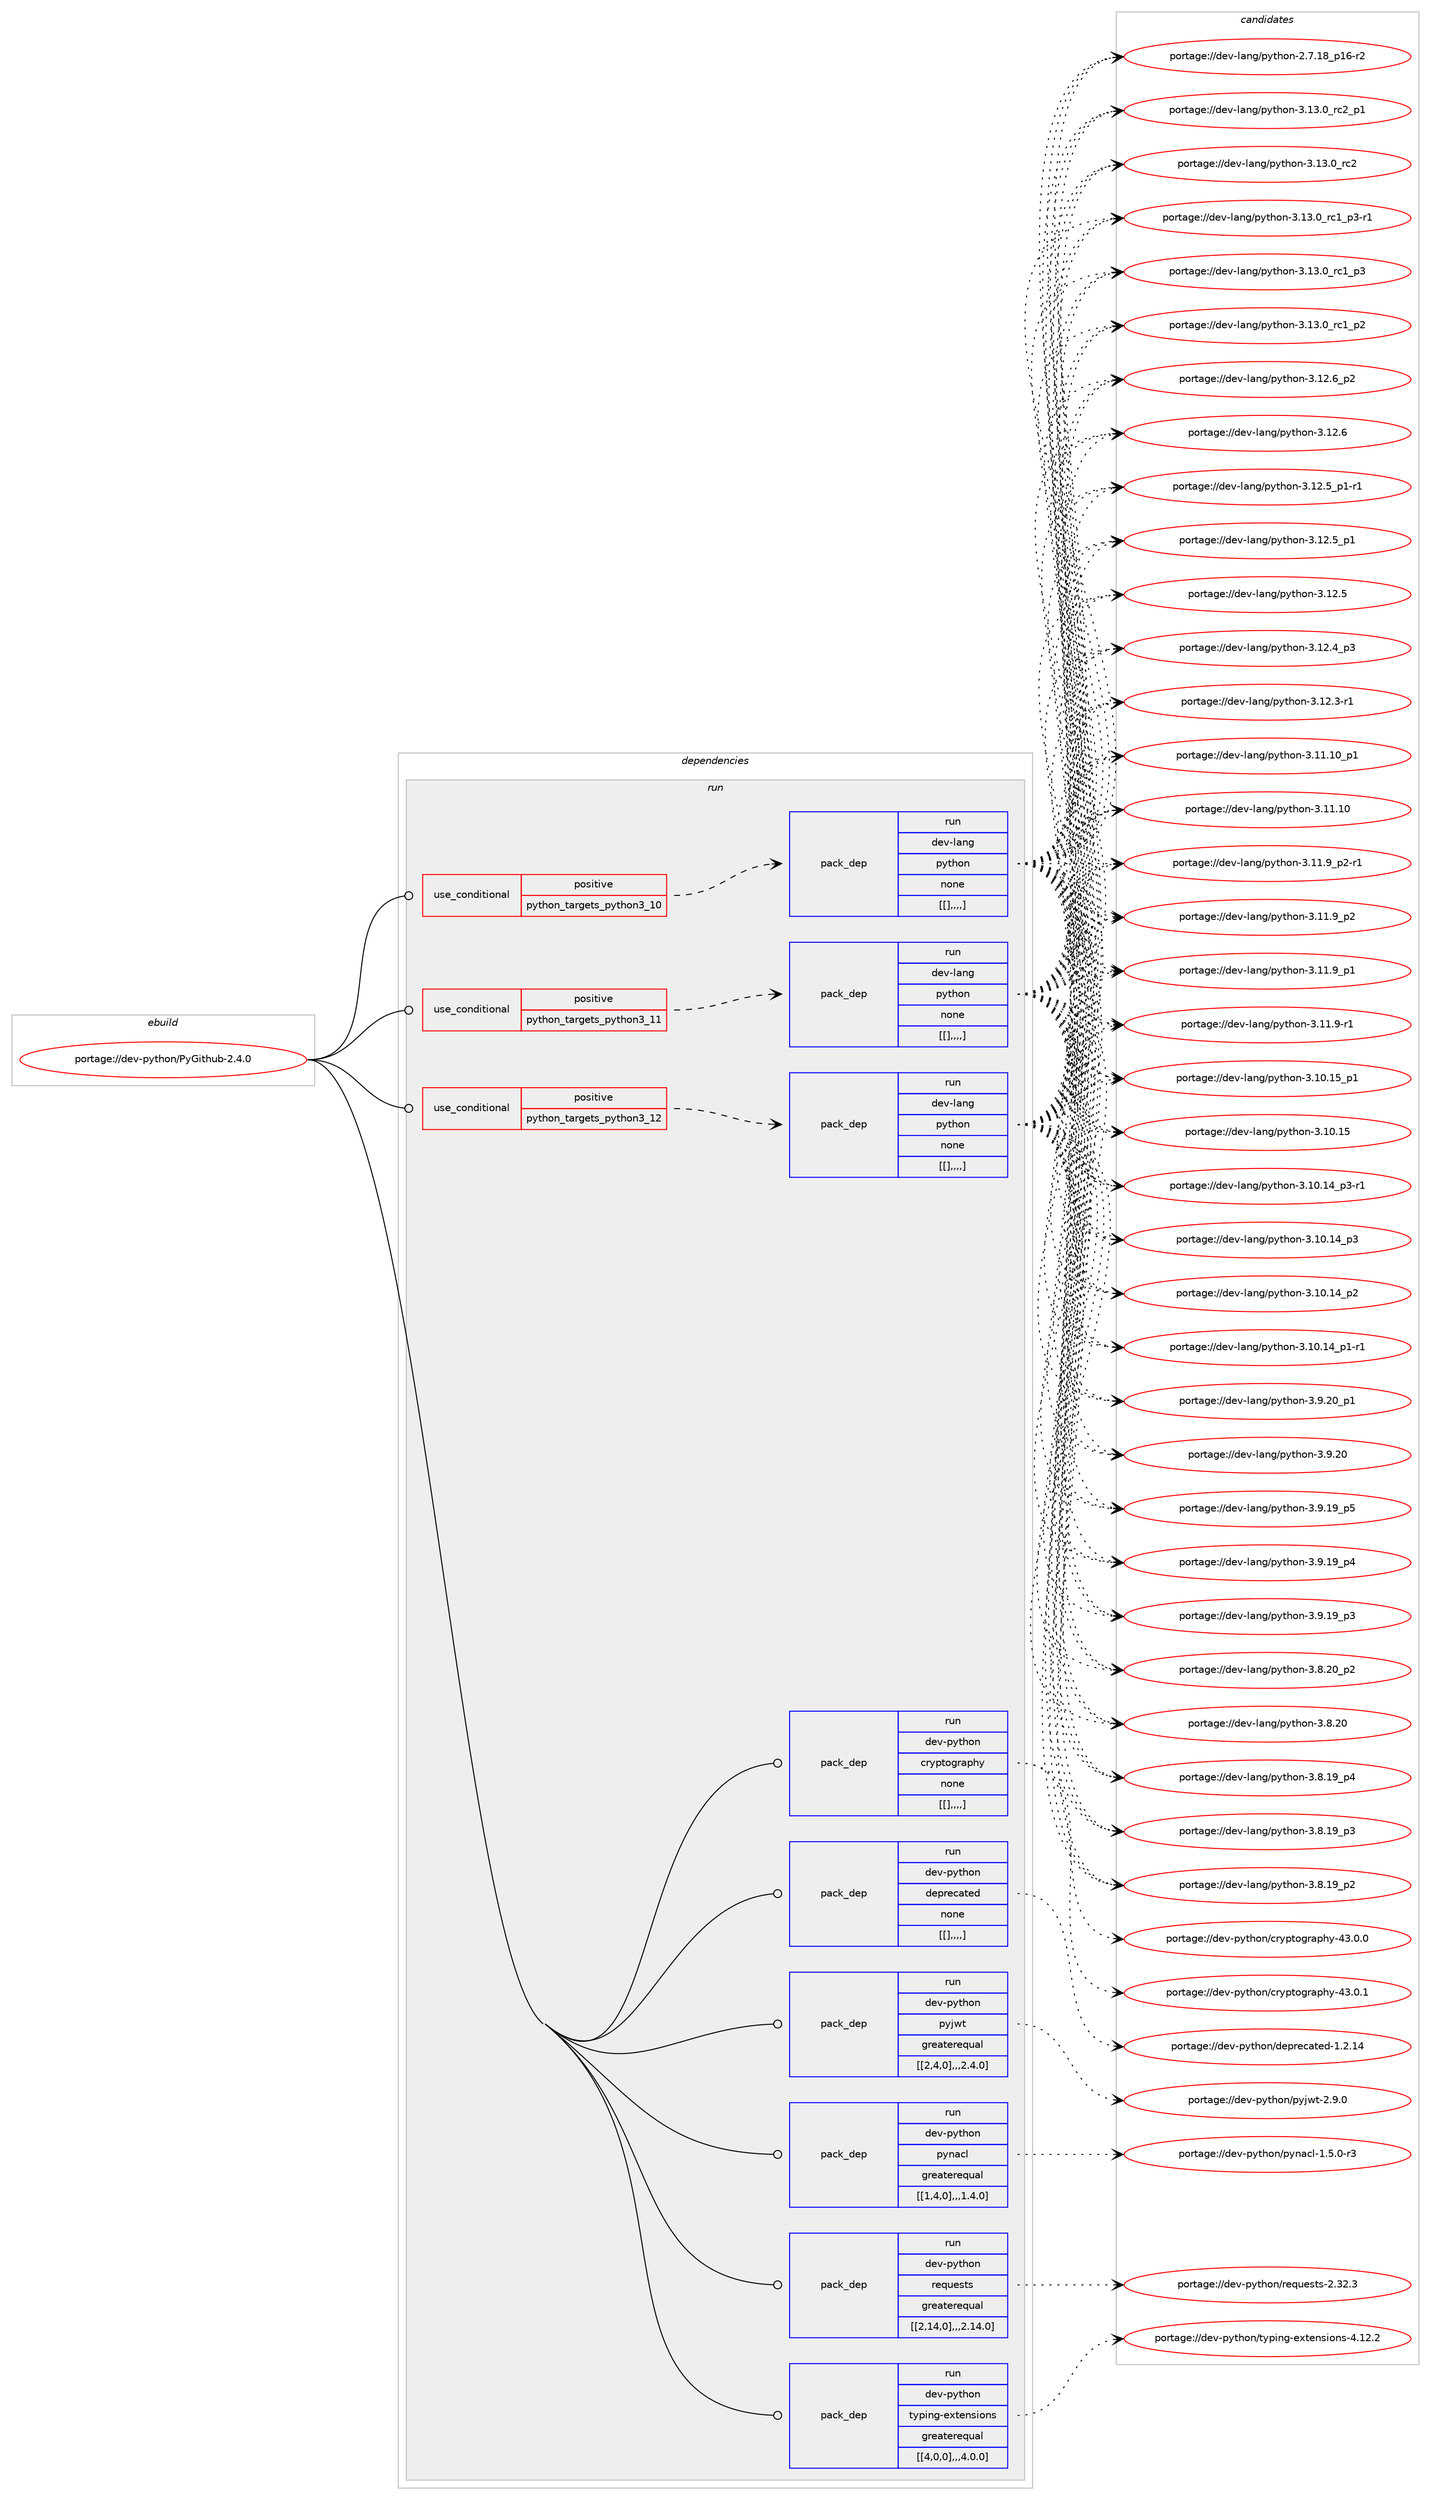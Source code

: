 digraph prolog {

# *************
# Graph options
# *************

newrank=true;
concentrate=true;
compound=true;
graph [rankdir=LR,fontname=Helvetica,fontsize=10,ranksep=1.5];#, ranksep=2.5, nodesep=0.2];
edge  [arrowhead=vee];
node  [fontname=Helvetica,fontsize=10];

# **********
# The ebuild
# **********

subgraph cluster_leftcol {
color=gray;
label=<<i>ebuild</i>>;
id [label="portage://dev-python/PyGithub-2.4.0", color=red, width=4, href="../dev-python/PyGithub-2.4.0.svg"];
}

# ****************
# The dependencies
# ****************

subgraph cluster_midcol {
color=gray;
label=<<i>dependencies</i>>;
subgraph cluster_compile {
fillcolor="#eeeeee";
style=filled;
label=<<i>compile</i>>;
}
subgraph cluster_compileandrun {
fillcolor="#eeeeee";
style=filled;
label=<<i>compile and run</i>>;
}
subgraph cluster_run {
fillcolor="#eeeeee";
style=filled;
label=<<i>run</i>>;
subgraph cond31543 {
dependency142430 [label=<<TABLE BORDER="0" CELLBORDER="1" CELLSPACING="0" CELLPADDING="4"><TR><TD ROWSPAN="3" CELLPADDING="10">use_conditional</TD></TR><TR><TD>positive</TD></TR><TR><TD>python_targets_python3_10</TD></TR></TABLE>>, shape=none, color=red];
subgraph pack109679 {
dependency142431 [label=<<TABLE BORDER="0" CELLBORDER="1" CELLSPACING="0" CELLPADDING="4" WIDTH="220"><TR><TD ROWSPAN="6" CELLPADDING="30">pack_dep</TD></TR><TR><TD WIDTH="110">run</TD></TR><TR><TD>dev-lang</TD></TR><TR><TD>python</TD></TR><TR><TD>none</TD></TR><TR><TD>[[],,,,]</TD></TR></TABLE>>, shape=none, color=blue];
}
dependency142430:e -> dependency142431:w [weight=20,style="dashed",arrowhead="vee"];
}
id:e -> dependency142430:w [weight=20,style="solid",arrowhead="odot"];
subgraph cond31544 {
dependency142432 [label=<<TABLE BORDER="0" CELLBORDER="1" CELLSPACING="0" CELLPADDING="4"><TR><TD ROWSPAN="3" CELLPADDING="10">use_conditional</TD></TR><TR><TD>positive</TD></TR><TR><TD>python_targets_python3_11</TD></TR></TABLE>>, shape=none, color=red];
subgraph pack109680 {
dependency142433 [label=<<TABLE BORDER="0" CELLBORDER="1" CELLSPACING="0" CELLPADDING="4" WIDTH="220"><TR><TD ROWSPAN="6" CELLPADDING="30">pack_dep</TD></TR><TR><TD WIDTH="110">run</TD></TR><TR><TD>dev-lang</TD></TR><TR><TD>python</TD></TR><TR><TD>none</TD></TR><TR><TD>[[],,,,]</TD></TR></TABLE>>, shape=none, color=blue];
}
dependency142432:e -> dependency142433:w [weight=20,style="dashed",arrowhead="vee"];
}
id:e -> dependency142432:w [weight=20,style="solid",arrowhead="odot"];
subgraph cond31545 {
dependency142434 [label=<<TABLE BORDER="0" CELLBORDER="1" CELLSPACING="0" CELLPADDING="4"><TR><TD ROWSPAN="3" CELLPADDING="10">use_conditional</TD></TR><TR><TD>positive</TD></TR><TR><TD>python_targets_python3_12</TD></TR></TABLE>>, shape=none, color=red];
subgraph pack109681 {
dependency142435 [label=<<TABLE BORDER="0" CELLBORDER="1" CELLSPACING="0" CELLPADDING="4" WIDTH="220"><TR><TD ROWSPAN="6" CELLPADDING="30">pack_dep</TD></TR><TR><TD WIDTH="110">run</TD></TR><TR><TD>dev-lang</TD></TR><TR><TD>python</TD></TR><TR><TD>none</TD></TR><TR><TD>[[],,,,]</TD></TR></TABLE>>, shape=none, color=blue];
}
dependency142434:e -> dependency142435:w [weight=20,style="dashed",arrowhead="vee"];
}
id:e -> dependency142434:w [weight=20,style="solid",arrowhead="odot"];
subgraph pack109682 {
dependency142436 [label=<<TABLE BORDER="0" CELLBORDER="1" CELLSPACING="0" CELLPADDING="4" WIDTH="220"><TR><TD ROWSPAN="6" CELLPADDING="30">pack_dep</TD></TR><TR><TD WIDTH="110">run</TD></TR><TR><TD>dev-python</TD></TR><TR><TD>cryptography</TD></TR><TR><TD>none</TD></TR><TR><TD>[[],,,,]</TD></TR></TABLE>>, shape=none, color=blue];
}
id:e -> dependency142436:w [weight=20,style="solid",arrowhead="odot"];
subgraph pack109683 {
dependency142437 [label=<<TABLE BORDER="0" CELLBORDER="1" CELLSPACING="0" CELLPADDING="4" WIDTH="220"><TR><TD ROWSPAN="6" CELLPADDING="30">pack_dep</TD></TR><TR><TD WIDTH="110">run</TD></TR><TR><TD>dev-python</TD></TR><TR><TD>deprecated</TD></TR><TR><TD>none</TD></TR><TR><TD>[[],,,,]</TD></TR></TABLE>>, shape=none, color=blue];
}
id:e -> dependency142437:w [weight=20,style="solid",arrowhead="odot"];
subgraph pack109684 {
dependency142438 [label=<<TABLE BORDER="0" CELLBORDER="1" CELLSPACING="0" CELLPADDING="4" WIDTH="220"><TR><TD ROWSPAN="6" CELLPADDING="30">pack_dep</TD></TR><TR><TD WIDTH="110">run</TD></TR><TR><TD>dev-python</TD></TR><TR><TD>pyjwt</TD></TR><TR><TD>greaterequal</TD></TR><TR><TD>[[2,4,0],,,2.4.0]</TD></TR></TABLE>>, shape=none, color=blue];
}
id:e -> dependency142438:w [weight=20,style="solid",arrowhead="odot"];
subgraph pack109685 {
dependency142439 [label=<<TABLE BORDER="0" CELLBORDER="1" CELLSPACING="0" CELLPADDING="4" WIDTH="220"><TR><TD ROWSPAN="6" CELLPADDING="30">pack_dep</TD></TR><TR><TD WIDTH="110">run</TD></TR><TR><TD>dev-python</TD></TR><TR><TD>pynacl</TD></TR><TR><TD>greaterequal</TD></TR><TR><TD>[[1,4,0],,,1.4.0]</TD></TR></TABLE>>, shape=none, color=blue];
}
id:e -> dependency142439:w [weight=20,style="solid",arrowhead="odot"];
subgraph pack109686 {
dependency142440 [label=<<TABLE BORDER="0" CELLBORDER="1" CELLSPACING="0" CELLPADDING="4" WIDTH="220"><TR><TD ROWSPAN="6" CELLPADDING="30">pack_dep</TD></TR><TR><TD WIDTH="110">run</TD></TR><TR><TD>dev-python</TD></TR><TR><TD>requests</TD></TR><TR><TD>greaterequal</TD></TR><TR><TD>[[2,14,0],,,2.14.0]</TD></TR></TABLE>>, shape=none, color=blue];
}
id:e -> dependency142440:w [weight=20,style="solid",arrowhead="odot"];
subgraph pack109687 {
dependency142441 [label=<<TABLE BORDER="0" CELLBORDER="1" CELLSPACING="0" CELLPADDING="4" WIDTH="220"><TR><TD ROWSPAN="6" CELLPADDING="30">pack_dep</TD></TR><TR><TD WIDTH="110">run</TD></TR><TR><TD>dev-python</TD></TR><TR><TD>typing-extensions</TD></TR><TR><TD>greaterequal</TD></TR><TR><TD>[[4,0,0],,,4.0.0]</TD></TR></TABLE>>, shape=none, color=blue];
}
id:e -> dependency142441:w [weight=20,style="solid",arrowhead="odot"];
}
}

# **************
# The candidates
# **************

subgraph cluster_choices {
rank=same;
color=gray;
label=<<i>candidates</i>>;

subgraph choice109679 {
color=black;
nodesep=1;
choice100101118451089711010347112121116104111110455146495146489511499509511249 [label="portage://dev-lang/python-3.13.0_rc2_p1", color=red, width=4,href="../dev-lang/python-3.13.0_rc2_p1.svg"];
choice10010111845108971101034711212111610411111045514649514648951149950 [label="portage://dev-lang/python-3.13.0_rc2", color=red, width=4,href="../dev-lang/python-3.13.0_rc2.svg"];
choice1001011184510897110103471121211161041111104551464951464895114994995112514511449 [label="portage://dev-lang/python-3.13.0_rc1_p3-r1", color=red, width=4,href="../dev-lang/python-3.13.0_rc1_p3-r1.svg"];
choice100101118451089711010347112121116104111110455146495146489511499499511251 [label="portage://dev-lang/python-3.13.0_rc1_p3", color=red, width=4,href="../dev-lang/python-3.13.0_rc1_p3.svg"];
choice100101118451089711010347112121116104111110455146495146489511499499511250 [label="portage://dev-lang/python-3.13.0_rc1_p2", color=red, width=4,href="../dev-lang/python-3.13.0_rc1_p2.svg"];
choice100101118451089711010347112121116104111110455146495046549511250 [label="portage://dev-lang/python-3.12.6_p2", color=red, width=4,href="../dev-lang/python-3.12.6_p2.svg"];
choice10010111845108971101034711212111610411111045514649504654 [label="portage://dev-lang/python-3.12.6", color=red, width=4,href="../dev-lang/python-3.12.6.svg"];
choice1001011184510897110103471121211161041111104551464950465395112494511449 [label="portage://dev-lang/python-3.12.5_p1-r1", color=red, width=4,href="../dev-lang/python-3.12.5_p1-r1.svg"];
choice100101118451089711010347112121116104111110455146495046539511249 [label="portage://dev-lang/python-3.12.5_p1", color=red, width=4,href="../dev-lang/python-3.12.5_p1.svg"];
choice10010111845108971101034711212111610411111045514649504653 [label="portage://dev-lang/python-3.12.5", color=red, width=4,href="../dev-lang/python-3.12.5.svg"];
choice100101118451089711010347112121116104111110455146495046529511251 [label="portage://dev-lang/python-3.12.4_p3", color=red, width=4,href="../dev-lang/python-3.12.4_p3.svg"];
choice100101118451089711010347112121116104111110455146495046514511449 [label="portage://dev-lang/python-3.12.3-r1", color=red, width=4,href="../dev-lang/python-3.12.3-r1.svg"];
choice10010111845108971101034711212111610411111045514649494649489511249 [label="portage://dev-lang/python-3.11.10_p1", color=red, width=4,href="../dev-lang/python-3.11.10_p1.svg"];
choice1001011184510897110103471121211161041111104551464949464948 [label="portage://dev-lang/python-3.11.10", color=red, width=4,href="../dev-lang/python-3.11.10.svg"];
choice1001011184510897110103471121211161041111104551464949465795112504511449 [label="portage://dev-lang/python-3.11.9_p2-r1", color=red, width=4,href="../dev-lang/python-3.11.9_p2-r1.svg"];
choice100101118451089711010347112121116104111110455146494946579511250 [label="portage://dev-lang/python-3.11.9_p2", color=red, width=4,href="../dev-lang/python-3.11.9_p2.svg"];
choice100101118451089711010347112121116104111110455146494946579511249 [label="portage://dev-lang/python-3.11.9_p1", color=red, width=4,href="../dev-lang/python-3.11.9_p1.svg"];
choice100101118451089711010347112121116104111110455146494946574511449 [label="portage://dev-lang/python-3.11.9-r1", color=red, width=4,href="../dev-lang/python-3.11.9-r1.svg"];
choice10010111845108971101034711212111610411111045514649484649539511249 [label="portage://dev-lang/python-3.10.15_p1", color=red, width=4,href="../dev-lang/python-3.10.15_p1.svg"];
choice1001011184510897110103471121211161041111104551464948464953 [label="portage://dev-lang/python-3.10.15", color=red, width=4,href="../dev-lang/python-3.10.15.svg"];
choice100101118451089711010347112121116104111110455146494846495295112514511449 [label="portage://dev-lang/python-3.10.14_p3-r1", color=red, width=4,href="../dev-lang/python-3.10.14_p3-r1.svg"];
choice10010111845108971101034711212111610411111045514649484649529511251 [label="portage://dev-lang/python-3.10.14_p3", color=red, width=4,href="../dev-lang/python-3.10.14_p3.svg"];
choice10010111845108971101034711212111610411111045514649484649529511250 [label="portage://dev-lang/python-3.10.14_p2", color=red, width=4,href="../dev-lang/python-3.10.14_p2.svg"];
choice100101118451089711010347112121116104111110455146494846495295112494511449 [label="portage://dev-lang/python-3.10.14_p1-r1", color=red, width=4,href="../dev-lang/python-3.10.14_p1-r1.svg"];
choice100101118451089711010347112121116104111110455146574650489511249 [label="portage://dev-lang/python-3.9.20_p1", color=red, width=4,href="../dev-lang/python-3.9.20_p1.svg"];
choice10010111845108971101034711212111610411111045514657465048 [label="portage://dev-lang/python-3.9.20", color=red, width=4,href="../dev-lang/python-3.9.20.svg"];
choice100101118451089711010347112121116104111110455146574649579511253 [label="portage://dev-lang/python-3.9.19_p5", color=red, width=4,href="../dev-lang/python-3.9.19_p5.svg"];
choice100101118451089711010347112121116104111110455146574649579511252 [label="portage://dev-lang/python-3.9.19_p4", color=red, width=4,href="../dev-lang/python-3.9.19_p4.svg"];
choice100101118451089711010347112121116104111110455146574649579511251 [label="portage://dev-lang/python-3.9.19_p3", color=red, width=4,href="../dev-lang/python-3.9.19_p3.svg"];
choice100101118451089711010347112121116104111110455146564650489511250 [label="portage://dev-lang/python-3.8.20_p2", color=red, width=4,href="../dev-lang/python-3.8.20_p2.svg"];
choice10010111845108971101034711212111610411111045514656465048 [label="portage://dev-lang/python-3.8.20", color=red, width=4,href="../dev-lang/python-3.8.20.svg"];
choice100101118451089711010347112121116104111110455146564649579511252 [label="portage://dev-lang/python-3.8.19_p4", color=red, width=4,href="../dev-lang/python-3.8.19_p4.svg"];
choice100101118451089711010347112121116104111110455146564649579511251 [label="portage://dev-lang/python-3.8.19_p3", color=red, width=4,href="../dev-lang/python-3.8.19_p3.svg"];
choice100101118451089711010347112121116104111110455146564649579511250 [label="portage://dev-lang/python-3.8.19_p2", color=red, width=4,href="../dev-lang/python-3.8.19_p2.svg"];
choice100101118451089711010347112121116104111110455046554649569511249544511450 [label="portage://dev-lang/python-2.7.18_p16-r2", color=red, width=4,href="../dev-lang/python-2.7.18_p16-r2.svg"];
dependency142431:e -> choice100101118451089711010347112121116104111110455146495146489511499509511249:w [style=dotted,weight="100"];
dependency142431:e -> choice10010111845108971101034711212111610411111045514649514648951149950:w [style=dotted,weight="100"];
dependency142431:e -> choice1001011184510897110103471121211161041111104551464951464895114994995112514511449:w [style=dotted,weight="100"];
dependency142431:e -> choice100101118451089711010347112121116104111110455146495146489511499499511251:w [style=dotted,weight="100"];
dependency142431:e -> choice100101118451089711010347112121116104111110455146495146489511499499511250:w [style=dotted,weight="100"];
dependency142431:e -> choice100101118451089711010347112121116104111110455146495046549511250:w [style=dotted,weight="100"];
dependency142431:e -> choice10010111845108971101034711212111610411111045514649504654:w [style=dotted,weight="100"];
dependency142431:e -> choice1001011184510897110103471121211161041111104551464950465395112494511449:w [style=dotted,weight="100"];
dependency142431:e -> choice100101118451089711010347112121116104111110455146495046539511249:w [style=dotted,weight="100"];
dependency142431:e -> choice10010111845108971101034711212111610411111045514649504653:w [style=dotted,weight="100"];
dependency142431:e -> choice100101118451089711010347112121116104111110455146495046529511251:w [style=dotted,weight="100"];
dependency142431:e -> choice100101118451089711010347112121116104111110455146495046514511449:w [style=dotted,weight="100"];
dependency142431:e -> choice10010111845108971101034711212111610411111045514649494649489511249:w [style=dotted,weight="100"];
dependency142431:e -> choice1001011184510897110103471121211161041111104551464949464948:w [style=dotted,weight="100"];
dependency142431:e -> choice1001011184510897110103471121211161041111104551464949465795112504511449:w [style=dotted,weight="100"];
dependency142431:e -> choice100101118451089711010347112121116104111110455146494946579511250:w [style=dotted,weight="100"];
dependency142431:e -> choice100101118451089711010347112121116104111110455146494946579511249:w [style=dotted,weight="100"];
dependency142431:e -> choice100101118451089711010347112121116104111110455146494946574511449:w [style=dotted,weight="100"];
dependency142431:e -> choice10010111845108971101034711212111610411111045514649484649539511249:w [style=dotted,weight="100"];
dependency142431:e -> choice1001011184510897110103471121211161041111104551464948464953:w [style=dotted,weight="100"];
dependency142431:e -> choice100101118451089711010347112121116104111110455146494846495295112514511449:w [style=dotted,weight="100"];
dependency142431:e -> choice10010111845108971101034711212111610411111045514649484649529511251:w [style=dotted,weight="100"];
dependency142431:e -> choice10010111845108971101034711212111610411111045514649484649529511250:w [style=dotted,weight="100"];
dependency142431:e -> choice100101118451089711010347112121116104111110455146494846495295112494511449:w [style=dotted,weight="100"];
dependency142431:e -> choice100101118451089711010347112121116104111110455146574650489511249:w [style=dotted,weight="100"];
dependency142431:e -> choice10010111845108971101034711212111610411111045514657465048:w [style=dotted,weight="100"];
dependency142431:e -> choice100101118451089711010347112121116104111110455146574649579511253:w [style=dotted,weight="100"];
dependency142431:e -> choice100101118451089711010347112121116104111110455146574649579511252:w [style=dotted,weight="100"];
dependency142431:e -> choice100101118451089711010347112121116104111110455146574649579511251:w [style=dotted,weight="100"];
dependency142431:e -> choice100101118451089711010347112121116104111110455146564650489511250:w [style=dotted,weight="100"];
dependency142431:e -> choice10010111845108971101034711212111610411111045514656465048:w [style=dotted,weight="100"];
dependency142431:e -> choice100101118451089711010347112121116104111110455146564649579511252:w [style=dotted,weight="100"];
dependency142431:e -> choice100101118451089711010347112121116104111110455146564649579511251:w [style=dotted,weight="100"];
dependency142431:e -> choice100101118451089711010347112121116104111110455146564649579511250:w [style=dotted,weight="100"];
dependency142431:e -> choice100101118451089711010347112121116104111110455046554649569511249544511450:w [style=dotted,weight="100"];
}
subgraph choice109680 {
color=black;
nodesep=1;
choice100101118451089711010347112121116104111110455146495146489511499509511249 [label="portage://dev-lang/python-3.13.0_rc2_p1", color=red, width=4,href="../dev-lang/python-3.13.0_rc2_p1.svg"];
choice10010111845108971101034711212111610411111045514649514648951149950 [label="portage://dev-lang/python-3.13.0_rc2", color=red, width=4,href="../dev-lang/python-3.13.0_rc2.svg"];
choice1001011184510897110103471121211161041111104551464951464895114994995112514511449 [label="portage://dev-lang/python-3.13.0_rc1_p3-r1", color=red, width=4,href="../dev-lang/python-3.13.0_rc1_p3-r1.svg"];
choice100101118451089711010347112121116104111110455146495146489511499499511251 [label="portage://dev-lang/python-3.13.0_rc1_p3", color=red, width=4,href="../dev-lang/python-3.13.0_rc1_p3.svg"];
choice100101118451089711010347112121116104111110455146495146489511499499511250 [label="portage://dev-lang/python-3.13.0_rc1_p2", color=red, width=4,href="../dev-lang/python-3.13.0_rc1_p2.svg"];
choice100101118451089711010347112121116104111110455146495046549511250 [label="portage://dev-lang/python-3.12.6_p2", color=red, width=4,href="../dev-lang/python-3.12.6_p2.svg"];
choice10010111845108971101034711212111610411111045514649504654 [label="portage://dev-lang/python-3.12.6", color=red, width=4,href="../dev-lang/python-3.12.6.svg"];
choice1001011184510897110103471121211161041111104551464950465395112494511449 [label="portage://dev-lang/python-3.12.5_p1-r1", color=red, width=4,href="../dev-lang/python-3.12.5_p1-r1.svg"];
choice100101118451089711010347112121116104111110455146495046539511249 [label="portage://dev-lang/python-3.12.5_p1", color=red, width=4,href="../dev-lang/python-3.12.5_p1.svg"];
choice10010111845108971101034711212111610411111045514649504653 [label="portage://dev-lang/python-3.12.5", color=red, width=4,href="../dev-lang/python-3.12.5.svg"];
choice100101118451089711010347112121116104111110455146495046529511251 [label="portage://dev-lang/python-3.12.4_p3", color=red, width=4,href="../dev-lang/python-3.12.4_p3.svg"];
choice100101118451089711010347112121116104111110455146495046514511449 [label="portage://dev-lang/python-3.12.3-r1", color=red, width=4,href="../dev-lang/python-3.12.3-r1.svg"];
choice10010111845108971101034711212111610411111045514649494649489511249 [label="portage://dev-lang/python-3.11.10_p1", color=red, width=4,href="../dev-lang/python-3.11.10_p1.svg"];
choice1001011184510897110103471121211161041111104551464949464948 [label="portage://dev-lang/python-3.11.10", color=red, width=4,href="../dev-lang/python-3.11.10.svg"];
choice1001011184510897110103471121211161041111104551464949465795112504511449 [label="portage://dev-lang/python-3.11.9_p2-r1", color=red, width=4,href="../dev-lang/python-3.11.9_p2-r1.svg"];
choice100101118451089711010347112121116104111110455146494946579511250 [label="portage://dev-lang/python-3.11.9_p2", color=red, width=4,href="../dev-lang/python-3.11.9_p2.svg"];
choice100101118451089711010347112121116104111110455146494946579511249 [label="portage://dev-lang/python-3.11.9_p1", color=red, width=4,href="../dev-lang/python-3.11.9_p1.svg"];
choice100101118451089711010347112121116104111110455146494946574511449 [label="portage://dev-lang/python-3.11.9-r1", color=red, width=4,href="../dev-lang/python-3.11.9-r1.svg"];
choice10010111845108971101034711212111610411111045514649484649539511249 [label="portage://dev-lang/python-3.10.15_p1", color=red, width=4,href="../dev-lang/python-3.10.15_p1.svg"];
choice1001011184510897110103471121211161041111104551464948464953 [label="portage://dev-lang/python-3.10.15", color=red, width=4,href="../dev-lang/python-3.10.15.svg"];
choice100101118451089711010347112121116104111110455146494846495295112514511449 [label="portage://dev-lang/python-3.10.14_p3-r1", color=red, width=4,href="../dev-lang/python-3.10.14_p3-r1.svg"];
choice10010111845108971101034711212111610411111045514649484649529511251 [label="portage://dev-lang/python-3.10.14_p3", color=red, width=4,href="../dev-lang/python-3.10.14_p3.svg"];
choice10010111845108971101034711212111610411111045514649484649529511250 [label="portage://dev-lang/python-3.10.14_p2", color=red, width=4,href="../dev-lang/python-3.10.14_p2.svg"];
choice100101118451089711010347112121116104111110455146494846495295112494511449 [label="portage://dev-lang/python-3.10.14_p1-r1", color=red, width=4,href="../dev-lang/python-3.10.14_p1-r1.svg"];
choice100101118451089711010347112121116104111110455146574650489511249 [label="portage://dev-lang/python-3.9.20_p1", color=red, width=4,href="../dev-lang/python-3.9.20_p1.svg"];
choice10010111845108971101034711212111610411111045514657465048 [label="portage://dev-lang/python-3.9.20", color=red, width=4,href="../dev-lang/python-3.9.20.svg"];
choice100101118451089711010347112121116104111110455146574649579511253 [label="portage://dev-lang/python-3.9.19_p5", color=red, width=4,href="../dev-lang/python-3.9.19_p5.svg"];
choice100101118451089711010347112121116104111110455146574649579511252 [label="portage://dev-lang/python-3.9.19_p4", color=red, width=4,href="../dev-lang/python-3.9.19_p4.svg"];
choice100101118451089711010347112121116104111110455146574649579511251 [label="portage://dev-lang/python-3.9.19_p3", color=red, width=4,href="../dev-lang/python-3.9.19_p3.svg"];
choice100101118451089711010347112121116104111110455146564650489511250 [label="portage://dev-lang/python-3.8.20_p2", color=red, width=4,href="../dev-lang/python-3.8.20_p2.svg"];
choice10010111845108971101034711212111610411111045514656465048 [label="portage://dev-lang/python-3.8.20", color=red, width=4,href="../dev-lang/python-3.8.20.svg"];
choice100101118451089711010347112121116104111110455146564649579511252 [label="portage://dev-lang/python-3.8.19_p4", color=red, width=4,href="../dev-lang/python-3.8.19_p4.svg"];
choice100101118451089711010347112121116104111110455146564649579511251 [label="portage://dev-lang/python-3.8.19_p3", color=red, width=4,href="../dev-lang/python-3.8.19_p3.svg"];
choice100101118451089711010347112121116104111110455146564649579511250 [label="portage://dev-lang/python-3.8.19_p2", color=red, width=4,href="../dev-lang/python-3.8.19_p2.svg"];
choice100101118451089711010347112121116104111110455046554649569511249544511450 [label="portage://dev-lang/python-2.7.18_p16-r2", color=red, width=4,href="../dev-lang/python-2.7.18_p16-r2.svg"];
dependency142433:e -> choice100101118451089711010347112121116104111110455146495146489511499509511249:w [style=dotted,weight="100"];
dependency142433:e -> choice10010111845108971101034711212111610411111045514649514648951149950:w [style=dotted,weight="100"];
dependency142433:e -> choice1001011184510897110103471121211161041111104551464951464895114994995112514511449:w [style=dotted,weight="100"];
dependency142433:e -> choice100101118451089711010347112121116104111110455146495146489511499499511251:w [style=dotted,weight="100"];
dependency142433:e -> choice100101118451089711010347112121116104111110455146495146489511499499511250:w [style=dotted,weight="100"];
dependency142433:e -> choice100101118451089711010347112121116104111110455146495046549511250:w [style=dotted,weight="100"];
dependency142433:e -> choice10010111845108971101034711212111610411111045514649504654:w [style=dotted,weight="100"];
dependency142433:e -> choice1001011184510897110103471121211161041111104551464950465395112494511449:w [style=dotted,weight="100"];
dependency142433:e -> choice100101118451089711010347112121116104111110455146495046539511249:w [style=dotted,weight="100"];
dependency142433:e -> choice10010111845108971101034711212111610411111045514649504653:w [style=dotted,weight="100"];
dependency142433:e -> choice100101118451089711010347112121116104111110455146495046529511251:w [style=dotted,weight="100"];
dependency142433:e -> choice100101118451089711010347112121116104111110455146495046514511449:w [style=dotted,weight="100"];
dependency142433:e -> choice10010111845108971101034711212111610411111045514649494649489511249:w [style=dotted,weight="100"];
dependency142433:e -> choice1001011184510897110103471121211161041111104551464949464948:w [style=dotted,weight="100"];
dependency142433:e -> choice1001011184510897110103471121211161041111104551464949465795112504511449:w [style=dotted,weight="100"];
dependency142433:e -> choice100101118451089711010347112121116104111110455146494946579511250:w [style=dotted,weight="100"];
dependency142433:e -> choice100101118451089711010347112121116104111110455146494946579511249:w [style=dotted,weight="100"];
dependency142433:e -> choice100101118451089711010347112121116104111110455146494946574511449:w [style=dotted,weight="100"];
dependency142433:e -> choice10010111845108971101034711212111610411111045514649484649539511249:w [style=dotted,weight="100"];
dependency142433:e -> choice1001011184510897110103471121211161041111104551464948464953:w [style=dotted,weight="100"];
dependency142433:e -> choice100101118451089711010347112121116104111110455146494846495295112514511449:w [style=dotted,weight="100"];
dependency142433:e -> choice10010111845108971101034711212111610411111045514649484649529511251:w [style=dotted,weight="100"];
dependency142433:e -> choice10010111845108971101034711212111610411111045514649484649529511250:w [style=dotted,weight="100"];
dependency142433:e -> choice100101118451089711010347112121116104111110455146494846495295112494511449:w [style=dotted,weight="100"];
dependency142433:e -> choice100101118451089711010347112121116104111110455146574650489511249:w [style=dotted,weight="100"];
dependency142433:e -> choice10010111845108971101034711212111610411111045514657465048:w [style=dotted,weight="100"];
dependency142433:e -> choice100101118451089711010347112121116104111110455146574649579511253:w [style=dotted,weight="100"];
dependency142433:e -> choice100101118451089711010347112121116104111110455146574649579511252:w [style=dotted,weight="100"];
dependency142433:e -> choice100101118451089711010347112121116104111110455146574649579511251:w [style=dotted,weight="100"];
dependency142433:e -> choice100101118451089711010347112121116104111110455146564650489511250:w [style=dotted,weight="100"];
dependency142433:e -> choice10010111845108971101034711212111610411111045514656465048:w [style=dotted,weight="100"];
dependency142433:e -> choice100101118451089711010347112121116104111110455146564649579511252:w [style=dotted,weight="100"];
dependency142433:e -> choice100101118451089711010347112121116104111110455146564649579511251:w [style=dotted,weight="100"];
dependency142433:e -> choice100101118451089711010347112121116104111110455146564649579511250:w [style=dotted,weight="100"];
dependency142433:e -> choice100101118451089711010347112121116104111110455046554649569511249544511450:w [style=dotted,weight="100"];
}
subgraph choice109681 {
color=black;
nodesep=1;
choice100101118451089711010347112121116104111110455146495146489511499509511249 [label="portage://dev-lang/python-3.13.0_rc2_p1", color=red, width=4,href="../dev-lang/python-3.13.0_rc2_p1.svg"];
choice10010111845108971101034711212111610411111045514649514648951149950 [label="portage://dev-lang/python-3.13.0_rc2", color=red, width=4,href="../dev-lang/python-3.13.0_rc2.svg"];
choice1001011184510897110103471121211161041111104551464951464895114994995112514511449 [label="portage://dev-lang/python-3.13.0_rc1_p3-r1", color=red, width=4,href="../dev-lang/python-3.13.0_rc1_p3-r1.svg"];
choice100101118451089711010347112121116104111110455146495146489511499499511251 [label="portage://dev-lang/python-3.13.0_rc1_p3", color=red, width=4,href="../dev-lang/python-3.13.0_rc1_p3.svg"];
choice100101118451089711010347112121116104111110455146495146489511499499511250 [label="portage://dev-lang/python-3.13.0_rc1_p2", color=red, width=4,href="../dev-lang/python-3.13.0_rc1_p2.svg"];
choice100101118451089711010347112121116104111110455146495046549511250 [label="portage://dev-lang/python-3.12.6_p2", color=red, width=4,href="../dev-lang/python-3.12.6_p2.svg"];
choice10010111845108971101034711212111610411111045514649504654 [label="portage://dev-lang/python-3.12.6", color=red, width=4,href="../dev-lang/python-3.12.6.svg"];
choice1001011184510897110103471121211161041111104551464950465395112494511449 [label="portage://dev-lang/python-3.12.5_p1-r1", color=red, width=4,href="../dev-lang/python-3.12.5_p1-r1.svg"];
choice100101118451089711010347112121116104111110455146495046539511249 [label="portage://dev-lang/python-3.12.5_p1", color=red, width=4,href="../dev-lang/python-3.12.5_p1.svg"];
choice10010111845108971101034711212111610411111045514649504653 [label="portage://dev-lang/python-3.12.5", color=red, width=4,href="../dev-lang/python-3.12.5.svg"];
choice100101118451089711010347112121116104111110455146495046529511251 [label="portage://dev-lang/python-3.12.4_p3", color=red, width=4,href="../dev-lang/python-3.12.4_p3.svg"];
choice100101118451089711010347112121116104111110455146495046514511449 [label="portage://dev-lang/python-3.12.3-r1", color=red, width=4,href="../dev-lang/python-3.12.3-r1.svg"];
choice10010111845108971101034711212111610411111045514649494649489511249 [label="portage://dev-lang/python-3.11.10_p1", color=red, width=4,href="../dev-lang/python-3.11.10_p1.svg"];
choice1001011184510897110103471121211161041111104551464949464948 [label="portage://dev-lang/python-3.11.10", color=red, width=4,href="../dev-lang/python-3.11.10.svg"];
choice1001011184510897110103471121211161041111104551464949465795112504511449 [label="portage://dev-lang/python-3.11.9_p2-r1", color=red, width=4,href="../dev-lang/python-3.11.9_p2-r1.svg"];
choice100101118451089711010347112121116104111110455146494946579511250 [label="portage://dev-lang/python-3.11.9_p2", color=red, width=4,href="../dev-lang/python-3.11.9_p2.svg"];
choice100101118451089711010347112121116104111110455146494946579511249 [label="portage://dev-lang/python-3.11.9_p1", color=red, width=4,href="../dev-lang/python-3.11.9_p1.svg"];
choice100101118451089711010347112121116104111110455146494946574511449 [label="portage://dev-lang/python-3.11.9-r1", color=red, width=4,href="../dev-lang/python-3.11.9-r1.svg"];
choice10010111845108971101034711212111610411111045514649484649539511249 [label="portage://dev-lang/python-3.10.15_p1", color=red, width=4,href="../dev-lang/python-3.10.15_p1.svg"];
choice1001011184510897110103471121211161041111104551464948464953 [label="portage://dev-lang/python-3.10.15", color=red, width=4,href="../dev-lang/python-3.10.15.svg"];
choice100101118451089711010347112121116104111110455146494846495295112514511449 [label="portage://dev-lang/python-3.10.14_p3-r1", color=red, width=4,href="../dev-lang/python-3.10.14_p3-r1.svg"];
choice10010111845108971101034711212111610411111045514649484649529511251 [label="portage://dev-lang/python-3.10.14_p3", color=red, width=4,href="../dev-lang/python-3.10.14_p3.svg"];
choice10010111845108971101034711212111610411111045514649484649529511250 [label="portage://dev-lang/python-3.10.14_p2", color=red, width=4,href="../dev-lang/python-3.10.14_p2.svg"];
choice100101118451089711010347112121116104111110455146494846495295112494511449 [label="portage://dev-lang/python-3.10.14_p1-r1", color=red, width=4,href="../dev-lang/python-3.10.14_p1-r1.svg"];
choice100101118451089711010347112121116104111110455146574650489511249 [label="portage://dev-lang/python-3.9.20_p1", color=red, width=4,href="../dev-lang/python-3.9.20_p1.svg"];
choice10010111845108971101034711212111610411111045514657465048 [label="portage://dev-lang/python-3.9.20", color=red, width=4,href="../dev-lang/python-3.9.20.svg"];
choice100101118451089711010347112121116104111110455146574649579511253 [label="portage://dev-lang/python-3.9.19_p5", color=red, width=4,href="../dev-lang/python-3.9.19_p5.svg"];
choice100101118451089711010347112121116104111110455146574649579511252 [label="portage://dev-lang/python-3.9.19_p4", color=red, width=4,href="../dev-lang/python-3.9.19_p4.svg"];
choice100101118451089711010347112121116104111110455146574649579511251 [label="portage://dev-lang/python-3.9.19_p3", color=red, width=4,href="../dev-lang/python-3.9.19_p3.svg"];
choice100101118451089711010347112121116104111110455146564650489511250 [label="portage://dev-lang/python-3.8.20_p2", color=red, width=4,href="../dev-lang/python-3.8.20_p2.svg"];
choice10010111845108971101034711212111610411111045514656465048 [label="portage://dev-lang/python-3.8.20", color=red, width=4,href="../dev-lang/python-3.8.20.svg"];
choice100101118451089711010347112121116104111110455146564649579511252 [label="portage://dev-lang/python-3.8.19_p4", color=red, width=4,href="../dev-lang/python-3.8.19_p4.svg"];
choice100101118451089711010347112121116104111110455146564649579511251 [label="portage://dev-lang/python-3.8.19_p3", color=red, width=4,href="../dev-lang/python-3.8.19_p3.svg"];
choice100101118451089711010347112121116104111110455146564649579511250 [label="portage://dev-lang/python-3.8.19_p2", color=red, width=4,href="../dev-lang/python-3.8.19_p2.svg"];
choice100101118451089711010347112121116104111110455046554649569511249544511450 [label="portage://dev-lang/python-2.7.18_p16-r2", color=red, width=4,href="../dev-lang/python-2.7.18_p16-r2.svg"];
dependency142435:e -> choice100101118451089711010347112121116104111110455146495146489511499509511249:w [style=dotted,weight="100"];
dependency142435:e -> choice10010111845108971101034711212111610411111045514649514648951149950:w [style=dotted,weight="100"];
dependency142435:e -> choice1001011184510897110103471121211161041111104551464951464895114994995112514511449:w [style=dotted,weight="100"];
dependency142435:e -> choice100101118451089711010347112121116104111110455146495146489511499499511251:w [style=dotted,weight="100"];
dependency142435:e -> choice100101118451089711010347112121116104111110455146495146489511499499511250:w [style=dotted,weight="100"];
dependency142435:e -> choice100101118451089711010347112121116104111110455146495046549511250:w [style=dotted,weight="100"];
dependency142435:e -> choice10010111845108971101034711212111610411111045514649504654:w [style=dotted,weight="100"];
dependency142435:e -> choice1001011184510897110103471121211161041111104551464950465395112494511449:w [style=dotted,weight="100"];
dependency142435:e -> choice100101118451089711010347112121116104111110455146495046539511249:w [style=dotted,weight="100"];
dependency142435:e -> choice10010111845108971101034711212111610411111045514649504653:w [style=dotted,weight="100"];
dependency142435:e -> choice100101118451089711010347112121116104111110455146495046529511251:w [style=dotted,weight="100"];
dependency142435:e -> choice100101118451089711010347112121116104111110455146495046514511449:w [style=dotted,weight="100"];
dependency142435:e -> choice10010111845108971101034711212111610411111045514649494649489511249:w [style=dotted,weight="100"];
dependency142435:e -> choice1001011184510897110103471121211161041111104551464949464948:w [style=dotted,weight="100"];
dependency142435:e -> choice1001011184510897110103471121211161041111104551464949465795112504511449:w [style=dotted,weight="100"];
dependency142435:e -> choice100101118451089711010347112121116104111110455146494946579511250:w [style=dotted,weight="100"];
dependency142435:e -> choice100101118451089711010347112121116104111110455146494946579511249:w [style=dotted,weight="100"];
dependency142435:e -> choice100101118451089711010347112121116104111110455146494946574511449:w [style=dotted,weight="100"];
dependency142435:e -> choice10010111845108971101034711212111610411111045514649484649539511249:w [style=dotted,weight="100"];
dependency142435:e -> choice1001011184510897110103471121211161041111104551464948464953:w [style=dotted,weight="100"];
dependency142435:e -> choice100101118451089711010347112121116104111110455146494846495295112514511449:w [style=dotted,weight="100"];
dependency142435:e -> choice10010111845108971101034711212111610411111045514649484649529511251:w [style=dotted,weight="100"];
dependency142435:e -> choice10010111845108971101034711212111610411111045514649484649529511250:w [style=dotted,weight="100"];
dependency142435:e -> choice100101118451089711010347112121116104111110455146494846495295112494511449:w [style=dotted,weight="100"];
dependency142435:e -> choice100101118451089711010347112121116104111110455146574650489511249:w [style=dotted,weight="100"];
dependency142435:e -> choice10010111845108971101034711212111610411111045514657465048:w [style=dotted,weight="100"];
dependency142435:e -> choice100101118451089711010347112121116104111110455146574649579511253:w [style=dotted,weight="100"];
dependency142435:e -> choice100101118451089711010347112121116104111110455146574649579511252:w [style=dotted,weight="100"];
dependency142435:e -> choice100101118451089711010347112121116104111110455146574649579511251:w [style=dotted,weight="100"];
dependency142435:e -> choice100101118451089711010347112121116104111110455146564650489511250:w [style=dotted,weight="100"];
dependency142435:e -> choice10010111845108971101034711212111610411111045514656465048:w [style=dotted,weight="100"];
dependency142435:e -> choice100101118451089711010347112121116104111110455146564649579511252:w [style=dotted,weight="100"];
dependency142435:e -> choice100101118451089711010347112121116104111110455146564649579511251:w [style=dotted,weight="100"];
dependency142435:e -> choice100101118451089711010347112121116104111110455146564649579511250:w [style=dotted,weight="100"];
dependency142435:e -> choice100101118451089711010347112121116104111110455046554649569511249544511450:w [style=dotted,weight="100"];
}
subgraph choice109682 {
color=black;
nodesep=1;
choice1001011184511212111610411111047991141211121161111031149711210412145525146484649 [label="portage://dev-python/cryptography-43.0.1", color=red, width=4,href="../dev-python/cryptography-43.0.1.svg"];
choice1001011184511212111610411111047991141211121161111031149711210412145525146484648 [label="portage://dev-python/cryptography-43.0.0", color=red, width=4,href="../dev-python/cryptography-43.0.0.svg"];
dependency142436:e -> choice1001011184511212111610411111047991141211121161111031149711210412145525146484649:w [style=dotted,weight="100"];
dependency142436:e -> choice1001011184511212111610411111047991141211121161111031149711210412145525146484648:w [style=dotted,weight="100"];
}
subgraph choice109683 {
color=black;
nodesep=1;
choice1001011184511212111610411111047100101112114101999711610110045494650464952 [label="portage://dev-python/deprecated-1.2.14", color=red, width=4,href="../dev-python/deprecated-1.2.14.svg"];
dependency142437:e -> choice1001011184511212111610411111047100101112114101999711610110045494650464952:w [style=dotted,weight="100"];
}
subgraph choice109684 {
color=black;
nodesep=1;
choice1001011184511212111610411111047112121106119116455046574648 [label="portage://dev-python/pyjwt-2.9.0", color=red, width=4,href="../dev-python/pyjwt-2.9.0.svg"];
dependency142438:e -> choice1001011184511212111610411111047112121106119116455046574648:w [style=dotted,weight="100"];
}
subgraph choice109685 {
color=black;
nodesep=1;
choice100101118451121211161041111104711212111097991084549465346484511451 [label="portage://dev-python/pynacl-1.5.0-r3", color=red, width=4,href="../dev-python/pynacl-1.5.0-r3.svg"];
dependency142439:e -> choice100101118451121211161041111104711212111097991084549465346484511451:w [style=dotted,weight="100"];
}
subgraph choice109686 {
color=black;
nodesep=1;
choice100101118451121211161041111104711410111311710111511611545504651504651 [label="portage://dev-python/requests-2.32.3", color=red, width=4,href="../dev-python/requests-2.32.3.svg"];
dependency142440:e -> choice100101118451121211161041111104711410111311710111511611545504651504651:w [style=dotted,weight="100"];
}
subgraph choice109687 {
color=black;
nodesep=1;
choice10010111845112121116104111110471161211121051101034510112011610111011510511111011545524649504650 [label="portage://dev-python/typing-extensions-4.12.2", color=red, width=4,href="../dev-python/typing-extensions-4.12.2.svg"];
dependency142441:e -> choice10010111845112121116104111110471161211121051101034510112011610111011510511111011545524649504650:w [style=dotted,weight="100"];
}
}

}
